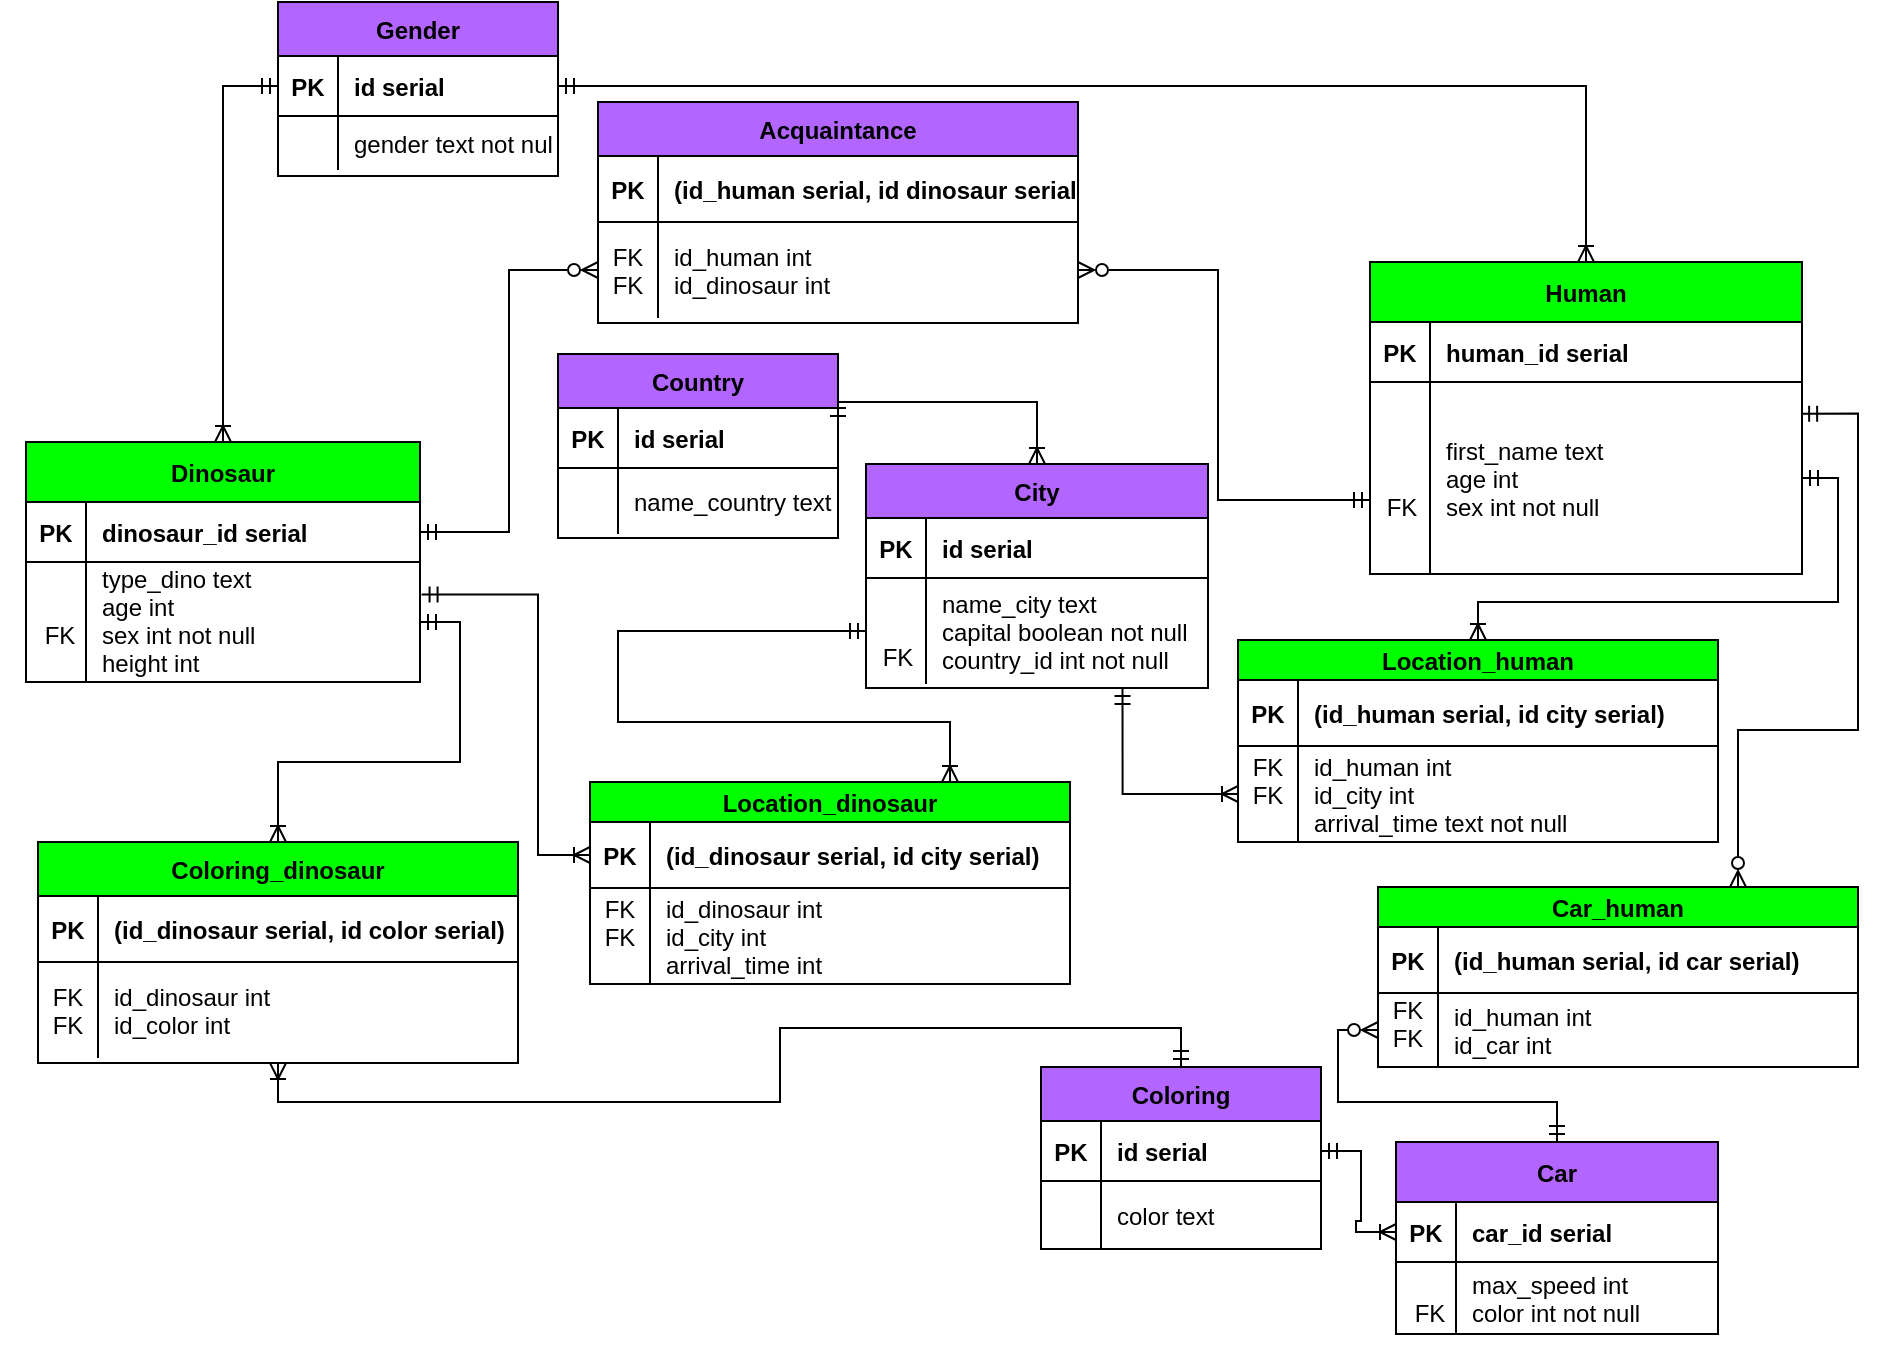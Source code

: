 <mxfile version="20.8.23" type="device"><diagram id="R2lEEEUBdFMjLlhIrx00" name="Page-1"><mxGraphModel dx="1081" dy="1781" grid="1" gridSize="10" guides="1" tooltips="1" connect="1" arrows="1" fold="1" page="1" pageScale="1" pageWidth="850" pageHeight="1100" math="0" shadow="0" extFonts="Permanent Marker^https://fonts.googleapis.com/css?family=Permanent+Marker"><root><mxCell id="0"/><mxCell id="1" parent="0"/><mxCell id="Q9vDkD0ujBMHijNPxwF6-95" style="edgeStyle=orthogonalEdgeStyle;rounded=0;orthogonalLoop=1;jettySize=auto;html=1;exitX=1;exitY=0.5;exitDx=0;exitDy=0;entryX=0;entryY=0.5;entryDx=0;entryDy=0;startArrow=ERmandOne;startFill=0;endArrow=ERzeroToMany;endFill=0;" parent="1" source="C-vyLk0tnHw3VtMMgP7b-24" target="Q9vDkD0ujBMHijNPxwF6-82" edge="1"><mxGeometry relative="1" as="geometry"/></mxCell><mxCell id="Q9vDkD0ujBMHijNPxwF6-114" style="edgeStyle=orthogonalEdgeStyle;rounded=0;orthogonalLoop=1;jettySize=auto;html=1;exitX=0.5;exitY=0;exitDx=0;exitDy=0;entryX=0;entryY=0.5;entryDx=0;entryDy=0;startArrow=ERoneToMany;startFill=0;endArrow=ERmandOne;endFill=0;" parent="1" source="C-vyLk0tnHw3VtMMgP7b-23" target="Q9vDkD0ujBMHijNPxwF6-51" edge="1"><mxGeometry relative="1" as="geometry"/></mxCell><mxCell id="C-vyLk0tnHw3VtMMgP7b-23" value="Dinosaur" style="shape=table;startSize=30;container=1;collapsible=1;childLayout=tableLayout;fixedRows=1;rowLines=0;fontStyle=1;align=center;resizeLast=1;fillColor=#00FF00;" parent="1" vertex="1"><mxGeometry x="34" y="30" width="197" height="120" as="geometry"/></mxCell><mxCell id="C-vyLk0tnHw3VtMMgP7b-24" value="" style="shape=partialRectangle;collapsible=0;dropTarget=0;pointerEvents=0;fillColor=none;points=[[0,0.5],[1,0.5]];portConstraint=eastwest;top=0;left=0;right=0;bottom=1;" parent="C-vyLk0tnHw3VtMMgP7b-23" vertex="1"><mxGeometry y="30" width="197" height="30" as="geometry"/></mxCell><mxCell id="C-vyLk0tnHw3VtMMgP7b-25" value="PK" style="shape=partialRectangle;overflow=hidden;connectable=0;fillColor=none;top=0;left=0;bottom=0;right=0;fontStyle=1;" parent="C-vyLk0tnHw3VtMMgP7b-24" vertex="1"><mxGeometry width="30" height="30" as="geometry"><mxRectangle width="30" height="30" as="alternateBounds"/></mxGeometry></mxCell><mxCell id="C-vyLk0tnHw3VtMMgP7b-26" value="dinosaur_id serial" style="shape=partialRectangle;overflow=hidden;connectable=0;fillColor=none;top=0;left=0;bottom=0;right=0;align=left;spacingLeft=6;fontStyle=1;" parent="C-vyLk0tnHw3VtMMgP7b-24" vertex="1"><mxGeometry x="30" width="167" height="30" as="geometry"><mxRectangle width="167" height="30" as="alternateBounds"/></mxGeometry></mxCell><mxCell id="C-vyLk0tnHw3VtMMgP7b-27" value="" style="shape=partialRectangle;collapsible=0;dropTarget=0;pointerEvents=0;fillColor=none;points=[[0,0.5],[1,0.5]];portConstraint=eastwest;top=0;left=0;right=0;bottom=0;" parent="C-vyLk0tnHw3VtMMgP7b-23" vertex="1"><mxGeometry y="60" width="197" height="60" as="geometry"/></mxCell><mxCell id="C-vyLk0tnHw3VtMMgP7b-28" value="" style="shape=partialRectangle;overflow=hidden;connectable=0;fillColor=none;top=0;left=0;bottom=0;right=0;" parent="C-vyLk0tnHw3VtMMgP7b-27" vertex="1"><mxGeometry width="30" height="60" as="geometry"><mxRectangle width="30" height="60" as="alternateBounds"/></mxGeometry></mxCell><mxCell id="C-vyLk0tnHw3VtMMgP7b-29" value="type_dino text&#10;age int&#10;sex int not null&#10;height int&#10;&#10;&#10;" style="shape=partialRectangle;overflow=hidden;connectable=0;fillColor=none;top=0;left=0;bottom=0;right=0;align=left;spacingLeft=6;" parent="C-vyLk0tnHw3VtMMgP7b-27" vertex="1"><mxGeometry x="30" width="167" height="60" as="geometry"><mxRectangle width="167" height="60" as="alternateBounds"/></mxGeometry></mxCell><mxCell id="Q9vDkD0ujBMHijNPxwF6-115" style="edgeStyle=orthogonalEdgeStyle;rounded=0;orthogonalLoop=1;jettySize=auto;html=1;exitX=0.5;exitY=0;exitDx=0;exitDy=0;entryX=1;entryY=0.5;entryDx=0;entryDy=0;startArrow=ERoneToMany;startFill=0;endArrow=ERmandOne;endFill=0;" parent="1" source="Q9vDkD0ujBMHijNPxwF6-22" target="Q9vDkD0ujBMHijNPxwF6-51" edge="1"><mxGeometry relative="1" as="geometry"/></mxCell><mxCell id="Q9vDkD0ujBMHijNPxwF6-22" value="Human" style="shape=table;startSize=30;container=1;collapsible=1;childLayout=tableLayout;fixedRows=1;rowLines=0;fontStyle=1;align=center;resizeLast=1;fillColor=#00FF00;" parent="1" vertex="1"><mxGeometry x="706" y="-60" width="216" height="156" as="geometry"/></mxCell><mxCell id="Q9vDkD0ujBMHijNPxwF6-23" value="" style="shape=partialRectangle;collapsible=0;dropTarget=0;pointerEvents=0;fillColor=none;points=[[0,0.5],[1,0.5]];portConstraint=eastwest;top=0;left=0;right=0;bottom=1;" parent="Q9vDkD0ujBMHijNPxwF6-22" vertex="1"><mxGeometry y="30" width="216" height="30" as="geometry"/></mxCell><mxCell id="Q9vDkD0ujBMHijNPxwF6-24" value="PK" style="shape=partialRectangle;overflow=hidden;connectable=0;fillColor=none;top=0;left=0;bottom=0;right=0;fontStyle=1;" parent="Q9vDkD0ujBMHijNPxwF6-23" vertex="1"><mxGeometry width="30" height="30" as="geometry"><mxRectangle width="30" height="30" as="alternateBounds"/></mxGeometry></mxCell><mxCell id="Q9vDkD0ujBMHijNPxwF6-25" value="human_id serial" style="shape=partialRectangle;overflow=hidden;connectable=0;fillColor=none;top=0;left=0;bottom=0;right=0;align=left;spacingLeft=6;fontStyle=1;" parent="Q9vDkD0ujBMHijNPxwF6-23" vertex="1"><mxGeometry x="30" width="186" height="30" as="geometry"><mxRectangle width="186" height="30" as="alternateBounds"/></mxGeometry></mxCell><mxCell id="Q9vDkD0ujBMHijNPxwF6-26" value="" style="shape=partialRectangle;collapsible=0;dropTarget=0;pointerEvents=0;fillColor=none;points=[[0,0.5],[1,0.5]];portConstraint=eastwest;top=0;left=0;right=0;bottom=0;" parent="Q9vDkD0ujBMHijNPxwF6-22" vertex="1"><mxGeometry y="60" width="216" height="96" as="geometry"/></mxCell><mxCell id="Q9vDkD0ujBMHijNPxwF6-27" value="" style="shape=partialRectangle;overflow=hidden;connectable=0;fillColor=none;top=0;left=0;bottom=0;right=0;" parent="Q9vDkD0ujBMHijNPxwF6-26" vertex="1"><mxGeometry width="30" height="96" as="geometry"><mxRectangle width="30" height="96" as="alternateBounds"/></mxGeometry></mxCell><mxCell id="Q9vDkD0ujBMHijNPxwF6-28" value="first_name text&#10;age int&#10;sex int not null" style="shape=partialRectangle;overflow=hidden;connectable=0;fillColor=none;top=0;left=0;bottom=0;right=0;align=left;spacingLeft=6;" parent="Q9vDkD0ujBMHijNPxwF6-26" vertex="1"><mxGeometry x="30" width="186" height="96" as="geometry"><mxRectangle width="186" height="96" as="alternateBounds"/></mxGeometry></mxCell><mxCell id="Q9vDkD0ujBMHijNPxwF6-31" value="FK" style="text;html=1;strokeColor=none;fillColor=none;align=center;verticalAlign=middle;whiteSpace=wrap;rounded=0;" parent="1" vertex="1"><mxGeometry x="21" y="112" width="60" height="30" as="geometry"/></mxCell><mxCell id="Q9vDkD0ujBMHijNPxwF6-33" value="FK" style="text;html=1;strokeColor=none;fillColor=none;align=center;verticalAlign=middle;whiteSpace=wrap;rounded=0;" parent="1" vertex="1"><mxGeometry x="692" y="48" width="60" height="30" as="geometry"/></mxCell><mxCell id="Q9vDkD0ujBMHijNPxwF6-36" value="Car" style="shape=table;startSize=30;container=1;collapsible=1;childLayout=tableLayout;fixedRows=1;rowLines=0;fontStyle=1;align=center;resizeLast=1;fillColor=#B266FF;" parent="1" vertex="1"><mxGeometry x="719" y="380" width="161" height="96" as="geometry"/></mxCell><mxCell id="Q9vDkD0ujBMHijNPxwF6-37" value="" style="shape=partialRectangle;collapsible=0;dropTarget=0;pointerEvents=0;fillColor=none;points=[[0,0.5],[1,0.5]];portConstraint=eastwest;top=0;left=0;right=0;bottom=1;" parent="Q9vDkD0ujBMHijNPxwF6-36" vertex="1"><mxGeometry y="30" width="161" height="30" as="geometry"/></mxCell><mxCell id="Q9vDkD0ujBMHijNPxwF6-38" value="PK" style="shape=partialRectangle;overflow=hidden;connectable=0;fillColor=none;top=0;left=0;bottom=0;right=0;fontStyle=1;" parent="Q9vDkD0ujBMHijNPxwF6-37" vertex="1"><mxGeometry width="30" height="30" as="geometry"><mxRectangle width="30" height="30" as="alternateBounds"/></mxGeometry></mxCell><mxCell id="Q9vDkD0ujBMHijNPxwF6-39" value="car_id serial" style="shape=partialRectangle;overflow=hidden;connectable=0;fillColor=none;top=0;left=0;bottom=0;right=0;align=left;spacingLeft=6;fontStyle=1;" parent="Q9vDkD0ujBMHijNPxwF6-37" vertex="1"><mxGeometry x="30" width="131" height="30" as="geometry"><mxRectangle width="131" height="30" as="alternateBounds"/></mxGeometry></mxCell><mxCell id="Q9vDkD0ujBMHijNPxwF6-40" value="" style="shape=partialRectangle;collapsible=0;dropTarget=0;pointerEvents=0;fillColor=none;points=[[0,0.5],[1,0.5]];portConstraint=eastwest;top=0;left=0;right=0;bottom=0;" parent="Q9vDkD0ujBMHijNPxwF6-36" vertex="1"><mxGeometry y="60" width="161" height="36" as="geometry"/></mxCell><mxCell id="Q9vDkD0ujBMHijNPxwF6-41" value="" style="shape=partialRectangle;overflow=hidden;connectable=0;fillColor=none;top=0;left=0;bottom=0;right=0;" parent="Q9vDkD0ujBMHijNPxwF6-40" vertex="1"><mxGeometry width="30" height="36" as="geometry"><mxRectangle width="30" height="36" as="alternateBounds"/></mxGeometry></mxCell><mxCell id="Q9vDkD0ujBMHijNPxwF6-42" value="max_speed int&#10;color int not null" style="shape=partialRectangle;overflow=hidden;connectable=0;fillColor=none;top=0;left=0;bottom=0;right=0;align=left;spacingLeft=6;" parent="Q9vDkD0ujBMHijNPxwF6-40" vertex="1"><mxGeometry x="30" width="131" height="36" as="geometry"><mxRectangle width="131" height="36" as="alternateBounds"/></mxGeometry></mxCell><mxCell id="Q9vDkD0ujBMHijNPxwF6-45" value="FK" style="text;html=1;strokeColor=none;fillColor=none;align=center;verticalAlign=middle;whiteSpace=wrap;rounded=0;" parent="1" vertex="1"><mxGeometry x="705.5" y="450.5" width="60" height="30" as="geometry"/></mxCell><mxCell id="Q9vDkD0ujBMHijNPxwF6-50" value="Gender" style="shape=table;startSize=27;container=1;collapsible=1;childLayout=tableLayout;fixedRows=1;rowLines=0;fontStyle=1;align=center;resizeLast=1;fillColor=#B266FF;" parent="1" vertex="1"><mxGeometry x="160" y="-190" width="140" height="87" as="geometry"/></mxCell><mxCell id="Q9vDkD0ujBMHijNPxwF6-51" value="" style="shape=partialRectangle;collapsible=0;dropTarget=0;pointerEvents=0;fillColor=none;points=[[0,0.5],[1,0.5]];portConstraint=eastwest;top=0;left=0;right=0;bottom=1;" parent="Q9vDkD0ujBMHijNPxwF6-50" vertex="1"><mxGeometry y="27" width="140" height="30" as="geometry"/></mxCell><mxCell id="Q9vDkD0ujBMHijNPxwF6-52" value="PK" style="shape=partialRectangle;overflow=hidden;connectable=0;fillColor=none;top=0;left=0;bottom=0;right=0;fontStyle=1;" parent="Q9vDkD0ujBMHijNPxwF6-51" vertex="1"><mxGeometry width="30" height="30" as="geometry"><mxRectangle width="30" height="30" as="alternateBounds"/></mxGeometry></mxCell><mxCell id="Q9vDkD0ujBMHijNPxwF6-53" value="id serial" style="shape=partialRectangle;overflow=hidden;connectable=0;fillColor=none;top=0;left=0;bottom=0;right=0;align=left;spacingLeft=6;fontStyle=1;" parent="Q9vDkD0ujBMHijNPxwF6-51" vertex="1"><mxGeometry x="30" width="110" height="30" as="geometry"><mxRectangle width="110" height="30" as="alternateBounds"/></mxGeometry></mxCell><mxCell id="Q9vDkD0ujBMHijNPxwF6-54" value="" style="shape=partialRectangle;collapsible=0;dropTarget=0;pointerEvents=0;fillColor=none;points=[[0,0.5],[1,0.5]];portConstraint=eastwest;top=0;left=0;right=0;bottom=0;" parent="Q9vDkD0ujBMHijNPxwF6-50" vertex="1"><mxGeometry y="57" width="140" height="27" as="geometry"/></mxCell><mxCell id="Q9vDkD0ujBMHijNPxwF6-55" value="" style="shape=partialRectangle;overflow=hidden;connectable=0;fillColor=none;top=0;left=0;bottom=0;right=0;" parent="Q9vDkD0ujBMHijNPxwF6-54" vertex="1"><mxGeometry width="30" height="27" as="geometry"><mxRectangle width="30" height="27" as="alternateBounds"/></mxGeometry></mxCell><mxCell id="Q9vDkD0ujBMHijNPxwF6-56" value="gender text not nul" style="shape=partialRectangle;overflow=hidden;connectable=0;fillColor=none;top=0;left=0;bottom=0;right=0;align=left;spacingLeft=6;" parent="Q9vDkD0ujBMHijNPxwF6-54" vertex="1"><mxGeometry x="30" width="110" height="27" as="geometry"><mxRectangle width="110" height="27" as="alternateBounds"/></mxGeometry></mxCell><mxCell id="Q9vDkD0ujBMHijNPxwF6-57" value="Country" style="shape=table;startSize=27;container=1;collapsible=1;childLayout=tableLayout;fixedRows=1;rowLines=0;fontStyle=1;align=center;resizeLast=1;fillColor=#B266FF;" parent="1" vertex="1"><mxGeometry x="300" y="-14" width="140" height="92" as="geometry"/></mxCell><mxCell id="Q9vDkD0ujBMHijNPxwF6-58" value="" style="shape=partialRectangle;collapsible=0;dropTarget=0;pointerEvents=0;fillColor=none;points=[[0,0.5],[1,0.5]];portConstraint=eastwest;top=0;left=0;right=0;bottom=1;" parent="Q9vDkD0ujBMHijNPxwF6-57" vertex="1"><mxGeometry y="27" width="140" height="30" as="geometry"/></mxCell><mxCell id="Q9vDkD0ujBMHijNPxwF6-59" value="PK" style="shape=partialRectangle;overflow=hidden;connectable=0;fillColor=none;top=0;left=0;bottom=0;right=0;fontStyle=1;" parent="Q9vDkD0ujBMHijNPxwF6-58" vertex="1"><mxGeometry width="30" height="30" as="geometry"><mxRectangle width="30" height="30" as="alternateBounds"/></mxGeometry></mxCell><mxCell id="Q9vDkD0ujBMHijNPxwF6-60" value="id serial" style="shape=partialRectangle;overflow=hidden;connectable=0;fillColor=none;top=0;left=0;bottom=0;right=0;align=left;spacingLeft=6;fontStyle=1;" parent="Q9vDkD0ujBMHijNPxwF6-58" vertex="1"><mxGeometry x="30" width="110" height="30" as="geometry"><mxRectangle width="110" height="30" as="alternateBounds"/></mxGeometry></mxCell><mxCell id="Q9vDkD0ujBMHijNPxwF6-61" value="" style="shape=partialRectangle;collapsible=0;dropTarget=0;pointerEvents=0;fillColor=none;points=[[0,0.5],[1,0.5]];portConstraint=eastwest;top=0;left=0;right=0;bottom=0;" parent="Q9vDkD0ujBMHijNPxwF6-57" vertex="1"><mxGeometry y="57" width="140" height="33" as="geometry"/></mxCell><mxCell id="Q9vDkD0ujBMHijNPxwF6-62" value="" style="shape=partialRectangle;overflow=hidden;connectable=0;fillColor=none;top=0;left=0;bottom=0;right=0;" parent="Q9vDkD0ujBMHijNPxwF6-61" vertex="1"><mxGeometry width="30" height="33" as="geometry"><mxRectangle width="30" height="33" as="alternateBounds"/></mxGeometry></mxCell><mxCell id="Q9vDkD0ujBMHijNPxwF6-63" value="name_country text" style="shape=partialRectangle;overflow=hidden;connectable=0;fillColor=none;top=0;left=0;bottom=0;right=0;align=left;spacingLeft=6;" parent="Q9vDkD0ujBMHijNPxwF6-61" vertex="1"><mxGeometry x="30" width="110" height="33" as="geometry"><mxRectangle width="110" height="33" as="alternateBounds"/></mxGeometry></mxCell><mxCell id="Q9vDkD0ujBMHijNPxwF6-64" value="Coloring" style="shape=table;startSize=27;container=1;collapsible=1;childLayout=tableLayout;fixedRows=1;rowLines=0;fontStyle=1;align=center;resizeLast=1;fillColor=#B266FF;" parent="1" vertex="1"><mxGeometry x="541.5" y="342.5" width="140" height="91" as="geometry"/></mxCell><mxCell id="Q9vDkD0ujBMHijNPxwF6-65" value="" style="shape=partialRectangle;collapsible=0;dropTarget=0;pointerEvents=0;fillColor=none;points=[[0,0.5],[1,0.5]];portConstraint=eastwest;top=0;left=0;right=0;bottom=1;" parent="Q9vDkD0ujBMHijNPxwF6-64" vertex="1"><mxGeometry y="27" width="140" height="30" as="geometry"/></mxCell><mxCell id="Q9vDkD0ujBMHijNPxwF6-66" value="PK" style="shape=partialRectangle;overflow=hidden;connectable=0;fillColor=none;top=0;left=0;bottom=0;right=0;fontStyle=1;" parent="Q9vDkD0ujBMHijNPxwF6-65" vertex="1"><mxGeometry width="30" height="30" as="geometry"><mxRectangle width="30" height="30" as="alternateBounds"/></mxGeometry></mxCell><mxCell id="Q9vDkD0ujBMHijNPxwF6-67" value="id serial" style="shape=partialRectangle;overflow=hidden;connectable=0;fillColor=none;top=0;left=0;bottom=0;right=0;align=left;spacingLeft=6;fontStyle=1;" parent="Q9vDkD0ujBMHijNPxwF6-65" vertex="1"><mxGeometry x="30" width="110" height="30" as="geometry"><mxRectangle width="110" height="30" as="alternateBounds"/></mxGeometry></mxCell><mxCell id="Q9vDkD0ujBMHijNPxwF6-68" value="" style="shape=partialRectangle;collapsible=0;dropTarget=0;pointerEvents=0;fillColor=none;points=[[0,0.5],[1,0.5]];portConstraint=eastwest;top=0;left=0;right=0;bottom=0;" parent="Q9vDkD0ujBMHijNPxwF6-64" vertex="1"><mxGeometry y="57" width="140" height="34" as="geometry"/></mxCell><mxCell id="Q9vDkD0ujBMHijNPxwF6-69" value="" style="shape=partialRectangle;overflow=hidden;connectable=0;fillColor=none;top=0;left=0;bottom=0;right=0;" parent="Q9vDkD0ujBMHijNPxwF6-68" vertex="1"><mxGeometry width="30" height="34" as="geometry"><mxRectangle width="30" height="34" as="alternateBounds"/></mxGeometry></mxCell><mxCell id="Q9vDkD0ujBMHijNPxwF6-70" value="color text" style="shape=partialRectangle;overflow=hidden;connectable=0;fillColor=none;top=0;left=0;bottom=0;right=0;align=left;spacingLeft=6;" parent="Q9vDkD0ujBMHijNPxwF6-68" vertex="1"><mxGeometry x="30" width="110" height="34" as="geometry"><mxRectangle width="110" height="34" as="alternateBounds"/></mxGeometry></mxCell><mxCell id="Q9vDkD0ujBMHijNPxwF6-78" value="Acquaintance" style="shape=table;startSize=27;container=1;collapsible=1;childLayout=tableLayout;fixedRows=1;rowLines=0;fontStyle=1;align=center;resizeLast=1;fillColor=#B266FF;" parent="1" vertex="1"><mxGeometry x="320" y="-140" width="240" height="110.5" as="geometry"/></mxCell><mxCell id="Q9vDkD0ujBMHijNPxwF6-79" value="" style="shape=partialRectangle;collapsible=0;dropTarget=0;pointerEvents=0;fillColor=none;points=[[0,0.5],[1,0.5]];portConstraint=eastwest;top=0;left=0;right=0;bottom=1;" parent="Q9vDkD0ujBMHijNPxwF6-78" vertex="1"><mxGeometry y="27" width="240" height="33" as="geometry"/></mxCell><mxCell id="Q9vDkD0ujBMHijNPxwF6-80" value="PK" style="shape=partialRectangle;overflow=hidden;connectable=0;fillColor=none;top=0;left=0;bottom=0;right=0;fontStyle=1;" parent="Q9vDkD0ujBMHijNPxwF6-79" vertex="1"><mxGeometry width="30" height="33" as="geometry"><mxRectangle width="30" height="33" as="alternateBounds"/></mxGeometry></mxCell><mxCell id="Q9vDkD0ujBMHijNPxwF6-81" value="(id_human serial, id dinosaur serial)" style="shape=partialRectangle;overflow=hidden;connectable=0;fillColor=none;top=0;left=0;bottom=0;right=0;align=left;spacingLeft=6;fontStyle=1;" parent="Q9vDkD0ujBMHijNPxwF6-79" vertex="1"><mxGeometry x="30" width="210" height="33" as="geometry"><mxRectangle width="210" height="33" as="alternateBounds"/></mxGeometry></mxCell><mxCell id="Q9vDkD0ujBMHijNPxwF6-82" value="" style="shape=partialRectangle;collapsible=0;dropTarget=0;pointerEvents=0;fillColor=none;points=[[0,0.5],[1,0.5]];portConstraint=eastwest;top=0;left=0;right=0;bottom=0;" parent="Q9vDkD0ujBMHijNPxwF6-78" vertex="1"><mxGeometry y="60" width="240" height="48" as="geometry"/></mxCell><mxCell id="Q9vDkD0ujBMHijNPxwF6-83" value="FK&#10;FK" style="shape=partialRectangle;overflow=hidden;connectable=0;fillColor=none;top=0;left=0;bottom=0;right=0;" parent="Q9vDkD0ujBMHijNPxwF6-82" vertex="1"><mxGeometry width="30" height="48" as="geometry"><mxRectangle width="30" height="48" as="alternateBounds"/></mxGeometry></mxCell><mxCell id="Q9vDkD0ujBMHijNPxwF6-84" value="id_human int&#10;id_dinosaur int" style="shape=partialRectangle;overflow=hidden;connectable=0;fillColor=none;top=0;left=0;bottom=0;right=0;align=left;spacingLeft=6;" parent="Q9vDkD0ujBMHijNPxwF6-82" vertex="1"><mxGeometry x="30" width="210" height="48" as="geometry"><mxRectangle width="210" height="48" as="alternateBounds"/></mxGeometry></mxCell><mxCell id="Q9vDkD0ujBMHijNPxwF6-96" style="edgeStyle=orthogonalEdgeStyle;rounded=0;orthogonalLoop=1;jettySize=auto;html=1;startArrow=ERmandOne;startFill=0;endArrow=ERzeroToMany;endFill=0;entryX=1;entryY=0.5;entryDx=0;entryDy=0;" parent="1" target="Q9vDkD0ujBMHijNPxwF6-82" edge="1"><mxGeometry relative="1" as="geometry"><mxPoint x="706" y="59" as="sourcePoint"/><mxPoint x="500" y="59" as="targetPoint"/><Array as="points"><mxPoint x="630" y="59"/><mxPoint x="630" y="-56"/></Array></mxGeometry></mxCell><mxCell id="Q9vDkD0ujBMHijNPxwF6-105" value="City" style="shape=table;startSize=27;container=1;collapsible=1;childLayout=tableLayout;fixedRows=1;rowLines=0;fontStyle=1;align=center;resizeLast=1;fillColor=#B266FF;" parent="1" vertex="1"><mxGeometry x="454" y="41" width="171" height="112" as="geometry"/></mxCell><mxCell id="Q9vDkD0ujBMHijNPxwF6-106" value="" style="shape=partialRectangle;collapsible=0;dropTarget=0;pointerEvents=0;fillColor=none;points=[[0,0.5],[1,0.5]];portConstraint=eastwest;top=0;left=0;right=0;bottom=1;" parent="Q9vDkD0ujBMHijNPxwF6-105" vertex="1"><mxGeometry y="27" width="171" height="30" as="geometry"/></mxCell><mxCell id="Q9vDkD0ujBMHijNPxwF6-107" value="PK" style="shape=partialRectangle;overflow=hidden;connectable=0;fillColor=none;top=0;left=0;bottom=0;right=0;fontStyle=1;" parent="Q9vDkD0ujBMHijNPxwF6-106" vertex="1"><mxGeometry width="30" height="30" as="geometry"><mxRectangle width="30" height="30" as="alternateBounds"/></mxGeometry></mxCell><mxCell id="Q9vDkD0ujBMHijNPxwF6-108" value="id serial" style="shape=partialRectangle;overflow=hidden;connectable=0;fillColor=none;top=0;left=0;bottom=0;right=0;align=left;spacingLeft=6;fontStyle=1;" parent="Q9vDkD0ujBMHijNPxwF6-106" vertex="1"><mxGeometry x="30" width="141" height="30" as="geometry"><mxRectangle width="141" height="30" as="alternateBounds"/></mxGeometry></mxCell><mxCell id="Q9vDkD0ujBMHijNPxwF6-109" value="" style="shape=partialRectangle;collapsible=0;dropTarget=0;pointerEvents=0;fillColor=none;points=[[0,0.5],[1,0.5]];portConstraint=eastwest;top=0;left=0;right=0;bottom=0;" parent="Q9vDkD0ujBMHijNPxwF6-105" vertex="1"><mxGeometry y="57" width="171" height="53" as="geometry"/></mxCell><mxCell id="Q9vDkD0ujBMHijNPxwF6-110" value="" style="shape=partialRectangle;overflow=hidden;connectable=0;fillColor=none;top=0;left=0;bottom=0;right=0;" parent="Q9vDkD0ujBMHijNPxwF6-109" vertex="1"><mxGeometry width="30" height="53" as="geometry"><mxRectangle width="30" height="53" as="alternateBounds"/></mxGeometry></mxCell><mxCell id="Q9vDkD0ujBMHijNPxwF6-111" value="name_city text&#10;capital boolean not null&#10;country_id int not null" style="shape=partialRectangle;overflow=hidden;connectable=0;fillColor=none;top=0;left=0;bottom=0;right=0;align=left;spacingLeft=6;" parent="Q9vDkD0ujBMHijNPxwF6-109" vertex="1"><mxGeometry x="30" width="141" height="53" as="geometry"><mxRectangle width="141" height="53" as="alternateBounds"/></mxGeometry></mxCell><mxCell id="Q9vDkD0ujBMHijNPxwF6-112" style="edgeStyle=orthogonalEdgeStyle;rounded=0;orthogonalLoop=1;jettySize=auto;html=1;exitX=0.5;exitY=0;exitDx=0;exitDy=0;startArrow=ERoneToMany;startFill=0;endArrow=ERmandOne;endFill=0;entryX=1;entryY=0.25;entryDx=0;entryDy=0;" parent="1" source="Q9vDkD0ujBMHijNPxwF6-105" edge="1" target="Q9vDkD0ujBMHijNPxwF6-57"><mxGeometry relative="1" as="geometry"><mxPoint x="440" y="60" as="targetPoint"/><Array as="points"><mxPoint x="540" y="10"/><mxPoint x="440" y="10"/></Array></mxGeometry></mxCell><mxCell id="Q9vDkD0ujBMHijNPxwF6-113" style="edgeStyle=orthogonalEdgeStyle;rounded=0;orthogonalLoop=1;jettySize=auto;html=1;exitX=1;exitY=0.5;exitDx=0;exitDy=0;entryX=0;entryY=0.5;entryDx=0;entryDy=0;startArrow=ERmandOne;startFill=0;endArrow=ERoneToMany;endFill=0;" parent="1" source="Q9vDkD0ujBMHijNPxwF6-65" target="Q9vDkD0ujBMHijNPxwF6-37" edge="1"><mxGeometry relative="1" as="geometry"/></mxCell><mxCell id="Q9vDkD0ujBMHijNPxwF6-123" value="FK" style="text;html=1;strokeColor=none;fillColor=none;align=center;verticalAlign=middle;whiteSpace=wrap;rounded=0;" parent="1" vertex="1"><mxGeometry x="440" y="123" width="60" height="30" as="geometry"/></mxCell><mxCell id="WcsKNOB6UqM5gvE7dry0-9" value="Coloring_dinosaur" style="shape=table;startSize=27;container=1;collapsible=1;childLayout=tableLayout;fixedRows=1;rowLines=0;fontStyle=1;align=center;resizeLast=1;fillColor=#00FF00;" vertex="1" parent="1"><mxGeometry x="40" y="230" width="240" height="110.5" as="geometry"/></mxCell><mxCell id="WcsKNOB6UqM5gvE7dry0-10" value="" style="shape=partialRectangle;collapsible=0;dropTarget=0;pointerEvents=0;fillColor=none;points=[[0,0.5],[1,0.5]];portConstraint=eastwest;top=0;left=0;right=0;bottom=1;" vertex="1" parent="WcsKNOB6UqM5gvE7dry0-9"><mxGeometry y="27" width="240" height="33" as="geometry"/></mxCell><mxCell id="WcsKNOB6UqM5gvE7dry0-11" value="PK" style="shape=partialRectangle;overflow=hidden;connectable=0;fillColor=none;top=0;left=0;bottom=0;right=0;fontStyle=1;" vertex="1" parent="WcsKNOB6UqM5gvE7dry0-10"><mxGeometry width="30" height="33" as="geometry"><mxRectangle width="30" height="33" as="alternateBounds"/></mxGeometry></mxCell><mxCell id="WcsKNOB6UqM5gvE7dry0-12" value="(id_dinosaur serial, id color serial)" style="shape=partialRectangle;overflow=hidden;connectable=0;fillColor=none;top=0;left=0;bottom=0;right=0;align=left;spacingLeft=6;fontStyle=1;" vertex="1" parent="WcsKNOB6UqM5gvE7dry0-10"><mxGeometry x="30" width="210" height="33" as="geometry"><mxRectangle width="210" height="33" as="alternateBounds"/></mxGeometry></mxCell><mxCell id="WcsKNOB6UqM5gvE7dry0-13" value="" style="shape=partialRectangle;collapsible=0;dropTarget=0;pointerEvents=0;fillColor=none;points=[[0,0.5],[1,0.5]];portConstraint=eastwest;top=0;left=0;right=0;bottom=0;" vertex="1" parent="WcsKNOB6UqM5gvE7dry0-9"><mxGeometry y="60" width="240" height="48" as="geometry"/></mxCell><mxCell id="WcsKNOB6UqM5gvE7dry0-14" value="FK&#10;FK" style="shape=partialRectangle;overflow=hidden;connectable=0;fillColor=none;top=0;left=0;bottom=0;right=0;" vertex="1" parent="WcsKNOB6UqM5gvE7dry0-13"><mxGeometry width="30" height="48" as="geometry"><mxRectangle width="30" height="48" as="alternateBounds"/></mxGeometry></mxCell><mxCell id="WcsKNOB6UqM5gvE7dry0-15" value="id_dinosaur int&#10;id_color int" style="shape=partialRectangle;overflow=hidden;connectable=0;fillColor=none;top=0;left=0;bottom=0;right=0;align=left;spacingLeft=6;" vertex="1" parent="WcsKNOB6UqM5gvE7dry0-13"><mxGeometry x="30" width="210" height="48" as="geometry"><mxRectangle width="210" height="48" as="alternateBounds"/></mxGeometry></mxCell><mxCell id="WcsKNOB6UqM5gvE7dry0-16" style="edgeStyle=orthogonalEdgeStyle;rounded=0;orthogonalLoop=1;jettySize=auto;html=1;exitX=1;exitY=0.5;exitDx=0;exitDy=0;startArrow=ERmandOne;startFill=0;endArrow=ERoneToMany;endFill=0;" edge="1" parent="1" source="C-vyLk0tnHw3VtMMgP7b-27" target="WcsKNOB6UqM5gvE7dry0-9"><mxGeometry relative="1" as="geometry"><mxPoint x="241" y="85" as="sourcePoint"/><mxPoint x="330" y="-46" as="targetPoint"/></mxGeometry></mxCell><mxCell id="WcsKNOB6UqM5gvE7dry0-17" style="edgeStyle=orthogonalEdgeStyle;rounded=0;orthogonalLoop=1;jettySize=auto;html=1;exitX=0.5;exitY=0;exitDx=0;exitDy=0;entryX=0.5;entryY=1;entryDx=0;entryDy=0;startArrow=ERmandOne;startFill=0;endArrow=ERoneToMany;endFill=0;" edge="1" parent="1" source="Q9vDkD0ujBMHijNPxwF6-64" target="WcsKNOB6UqM5gvE7dry0-9"><mxGeometry relative="1" as="geometry"><mxPoint x="251" y="95" as="sourcePoint"/><mxPoint x="340" y="-36" as="targetPoint"/><Array as="points"><mxPoint x="612" y="323"/><mxPoint x="411" y="323"/><mxPoint x="411" y="360"/><mxPoint x="160" y="360"/></Array></mxGeometry></mxCell><mxCell id="WcsKNOB6UqM5gvE7dry0-18" value="Location_dinosaur" style="shape=table;startSize=20;container=1;collapsible=1;childLayout=tableLayout;fixedRows=1;rowLines=0;fontStyle=1;align=center;resizeLast=1;fillColor=#00FF00;" vertex="1" parent="1"><mxGeometry x="316" y="200" width="240" height="101" as="geometry"/></mxCell><mxCell id="WcsKNOB6UqM5gvE7dry0-19" value="" style="shape=partialRectangle;collapsible=0;dropTarget=0;pointerEvents=0;fillColor=none;points=[[0,0.5],[1,0.5]];portConstraint=eastwest;top=0;left=0;right=0;bottom=1;" vertex="1" parent="WcsKNOB6UqM5gvE7dry0-18"><mxGeometry y="20" width="240" height="33" as="geometry"/></mxCell><mxCell id="WcsKNOB6UqM5gvE7dry0-20" value="PK" style="shape=partialRectangle;overflow=hidden;connectable=0;fillColor=none;top=0;left=0;bottom=0;right=0;fontStyle=1;" vertex="1" parent="WcsKNOB6UqM5gvE7dry0-19"><mxGeometry width="30" height="33" as="geometry"><mxRectangle width="30" height="33" as="alternateBounds"/></mxGeometry></mxCell><mxCell id="WcsKNOB6UqM5gvE7dry0-21" value="(id_dinosaur serial, id city serial)" style="shape=partialRectangle;overflow=hidden;connectable=0;fillColor=none;top=0;left=0;bottom=0;right=0;align=left;spacingLeft=6;fontStyle=1;" vertex="1" parent="WcsKNOB6UqM5gvE7dry0-19"><mxGeometry x="30" width="210" height="33" as="geometry"><mxRectangle width="210" height="33" as="alternateBounds"/></mxGeometry></mxCell><mxCell id="WcsKNOB6UqM5gvE7dry0-22" value="" style="shape=partialRectangle;collapsible=0;dropTarget=0;pointerEvents=0;fillColor=none;points=[[0,0.5],[1,0.5]];portConstraint=eastwest;top=0;left=0;right=0;bottom=0;" vertex="1" parent="WcsKNOB6UqM5gvE7dry0-18"><mxGeometry y="53" width="240" height="48" as="geometry"/></mxCell><mxCell id="WcsKNOB6UqM5gvE7dry0-23" value="FK&#10;FK&#10;" style="shape=partialRectangle;overflow=hidden;connectable=0;fillColor=none;top=0;left=0;bottom=0;right=0;" vertex="1" parent="WcsKNOB6UqM5gvE7dry0-22"><mxGeometry width="30" height="48" as="geometry"><mxRectangle width="30" height="48" as="alternateBounds"/></mxGeometry></mxCell><mxCell id="WcsKNOB6UqM5gvE7dry0-24" value="id_dinosaur int&#10;id_city int&#10;arrival_time int" style="shape=partialRectangle;overflow=hidden;connectable=0;fillColor=none;top=0;left=0;bottom=0;right=0;align=left;spacingLeft=6;" vertex="1" parent="WcsKNOB6UqM5gvE7dry0-22"><mxGeometry x="30" width="210" height="48" as="geometry"><mxRectangle width="210" height="48" as="alternateBounds"/></mxGeometry></mxCell><mxCell id="WcsKNOB6UqM5gvE7dry0-25" style="edgeStyle=orthogonalEdgeStyle;rounded=0;orthogonalLoop=1;jettySize=auto;html=1;startArrow=ERmandOne;startFill=0;endArrow=ERoneToMany;endFill=0;entryX=0;entryY=0.5;entryDx=0;entryDy=0;exitX=1.004;exitY=0.27;exitDx=0;exitDy=0;exitPerimeter=0;" edge="1" parent="1" source="C-vyLk0tnHw3VtMMgP7b-27" target="WcsKNOB6UqM5gvE7dry0-19"><mxGeometry relative="1" as="geometry"><mxPoint x="260" y="100" as="sourcePoint"/><mxPoint x="170" y="240" as="targetPoint"/><Array as="points"><mxPoint x="290" y="106"/><mxPoint x="290" y="237"/></Array></mxGeometry></mxCell><mxCell id="WcsKNOB6UqM5gvE7dry0-26" style="edgeStyle=orthogonalEdgeStyle;rounded=0;orthogonalLoop=1;jettySize=auto;html=1;exitX=0;exitY=0.5;exitDx=0;exitDy=0;startArrow=ERmandOne;startFill=0;endArrow=ERoneToMany;endFill=0;entryX=0.75;entryY=0;entryDx=0;entryDy=0;" edge="1" parent="1" source="Q9vDkD0ujBMHijNPxwF6-109" target="WcsKNOB6UqM5gvE7dry0-18"><mxGeometry relative="1" as="geometry"><mxPoint x="241" y="116" as="sourcePoint"/><mxPoint x="326" y="286" as="targetPoint"/><Array as="points"><mxPoint x="330" y="124"/><mxPoint x="330" y="170"/><mxPoint x="496" y="170"/></Array></mxGeometry></mxCell><mxCell id="WcsKNOB6UqM5gvE7dry0-27" value="Location_human" style="shape=table;startSize=20;container=1;collapsible=1;childLayout=tableLayout;fixedRows=1;rowLines=0;fontStyle=1;align=center;resizeLast=1;fillColor=#00FF00;" vertex="1" parent="1"><mxGeometry x="640" y="129" width="240" height="101" as="geometry"/></mxCell><mxCell id="WcsKNOB6UqM5gvE7dry0-28" value="" style="shape=partialRectangle;collapsible=0;dropTarget=0;pointerEvents=0;fillColor=none;points=[[0,0.5],[1,0.5]];portConstraint=eastwest;top=0;left=0;right=0;bottom=1;" vertex="1" parent="WcsKNOB6UqM5gvE7dry0-27"><mxGeometry y="20" width="240" height="33" as="geometry"/></mxCell><mxCell id="WcsKNOB6UqM5gvE7dry0-29" value="PK" style="shape=partialRectangle;overflow=hidden;connectable=0;fillColor=none;top=0;left=0;bottom=0;right=0;fontStyle=1;" vertex="1" parent="WcsKNOB6UqM5gvE7dry0-28"><mxGeometry width="30" height="33" as="geometry"><mxRectangle width="30" height="33" as="alternateBounds"/></mxGeometry></mxCell><mxCell id="WcsKNOB6UqM5gvE7dry0-30" value="(id_human serial, id city serial)" style="shape=partialRectangle;overflow=hidden;connectable=0;fillColor=none;top=0;left=0;bottom=0;right=0;align=left;spacingLeft=6;fontStyle=1;" vertex="1" parent="WcsKNOB6UqM5gvE7dry0-28"><mxGeometry x="30" width="210" height="33" as="geometry"><mxRectangle width="210" height="33" as="alternateBounds"/></mxGeometry></mxCell><mxCell id="WcsKNOB6UqM5gvE7dry0-31" value="" style="shape=partialRectangle;collapsible=0;dropTarget=0;pointerEvents=0;fillColor=none;points=[[0,0.5],[1,0.5]];portConstraint=eastwest;top=0;left=0;right=0;bottom=0;" vertex="1" parent="WcsKNOB6UqM5gvE7dry0-27"><mxGeometry y="53" width="240" height="48" as="geometry"/></mxCell><mxCell id="WcsKNOB6UqM5gvE7dry0-32" value="FK&#10;FK&#10;" style="shape=partialRectangle;overflow=hidden;connectable=0;fillColor=none;top=0;left=0;bottom=0;right=0;" vertex="1" parent="WcsKNOB6UqM5gvE7dry0-31"><mxGeometry width="30" height="48" as="geometry"><mxRectangle width="30" height="48" as="alternateBounds"/></mxGeometry></mxCell><mxCell id="WcsKNOB6UqM5gvE7dry0-33" value="id_human int&#10;id_city int&#10;arrival_time text not null" style="shape=partialRectangle;overflow=hidden;connectable=0;fillColor=none;top=0;left=0;bottom=0;right=0;align=left;spacingLeft=6;" vertex="1" parent="WcsKNOB6UqM5gvE7dry0-31"><mxGeometry x="30" width="210" height="48" as="geometry"><mxRectangle width="210" height="48" as="alternateBounds"/></mxGeometry></mxCell><mxCell id="WcsKNOB6UqM5gvE7dry0-34" style="edgeStyle=orthogonalEdgeStyle;rounded=0;orthogonalLoop=1;jettySize=auto;html=1;startArrow=ERmandOne;startFill=0;endArrow=ERoneToMany;endFill=0;entryX=0.5;entryY=0;entryDx=0;entryDy=0;exitX=1;exitY=0.5;exitDx=0;exitDy=0;" edge="1" parent="1" source="Q9vDkD0ujBMHijNPxwF6-26" target="WcsKNOB6UqM5gvE7dry0-27"><mxGeometry relative="1" as="geometry"><mxPoint x="760" y="130" as="sourcePoint"/><mxPoint x="776" y="200" as="targetPoint"/><Array as="points"><mxPoint x="940" y="48"/><mxPoint x="940" y="110"/><mxPoint x="760" y="110"/></Array></mxGeometry></mxCell><mxCell id="WcsKNOB6UqM5gvE7dry0-35" style="edgeStyle=orthogonalEdgeStyle;rounded=0;orthogonalLoop=1;jettySize=auto;html=1;exitX=0.75;exitY=1;exitDx=0;exitDy=0;startArrow=ERmandOne;startFill=0;endArrow=ERoneToMany;endFill=0;entryX=0;entryY=0.5;entryDx=0;entryDy=0;" edge="1" parent="1" source="Q9vDkD0ujBMHijNPxwF6-105" target="WcsKNOB6UqM5gvE7dry0-31"><mxGeometry relative="1" as="geometry"><mxPoint x="674" y="361" as="sourcePoint"/><mxPoint x="716" y="436" as="targetPoint"/><Array as="points"><mxPoint x="582" y="206"/></Array></mxGeometry></mxCell><mxCell id="WcsKNOB6UqM5gvE7dry0-36" value="Car_human" style="shape=table;startSize=20;container=1;collapsible=1;childLayout=tableLayout;fixedRows=1;rowLines=0;fontStyle=1;align=center;resizeLast=1;fillColor=#00FF00;" vertex="1" parent="1"><mxGeometry x="710" y="252.5" width="240" height="90" as="geometry"/></mxCell><mxCell id="WcsKNOB6UqM5gvE7dry0-37" value="" style="shape=partialRectangle;collapsible=0;dropTarget=0;pointerEvents=0;fillColor=none;points=[[0,0.5],[1,0.5]];portConstraint=eastwest;top=0;left=0;right=0;bottom=1;" vertex="1" parent="WcsKNOB6UqM5gvE7dry0-36"><mxGeometry y="20" width="240" height="33" as="geometry"/></mxCell><mxCell id="WcsKNOB6UqM5gvE7dry0-38" value="PK" style="shape=partialRectangle;overflow=hidden;connectable=0;fillColor=none;top=0;left=0;bottom=0;right=0;fontStyle=1;" vertex="1" parent="WcsKNOB6UqM5gvE7dry0-37"><mxGeometry width="30" height="33" as="geometry"><mxRectangle width="30" height="33" as="alternateBounds"/></mxGeometry></mxCell><mxCell id="WcsKNOB6UqM5gvE7dry0-39" value="(id_human serial, id car serial)" style="shape=partialRectangle;overflow=hidden;connectable=0;fillColor=none;top=0;left=0;bottom=0;right=0;align=left;spacingLeft=6;fontStyle=1;" vertex="1" parent="WcsKNOB6UqM5gvE7dry0-37"><mxGeometry x="30" width="210" height="33" as="geometry"><mxRectangle width="210" height="33" as="alternateBounds"/></mxGeometry></mxCell><mxCell id="WcsKNOB6UqM5gvE7dry0-40" value="" style="shape=partialRectangle;collapsible=0;dropTarget=0;pointerEvents=0;fillColor=none;points=[[0,0.5],[1,0.5]];portConstraint=eastwest;top=0;left=0;right=0;bottom=0;" vertex="1" parent="WcsKNOB6UqM5gvE7dry0-36"><mxGeometry y="53" width="240" height="37" as="geometry"/></mxCell><mxCell id="WcsKNOB6UqM5gvE7dry0-41" value="FK&#10;FK&#10;" style="shape=partialRectangle;overflow=hidden;connectable=0;fillColor=none;top=0;left=0;bottom=0;right=0;" vertex="1" parent="WcsKNOB6UqM5gvE7dry0-40"><mxGeometry width="30" height="37" as="geometry"><mxRectangle width="30" height="37" as="alternateBounds"/></mxGeometry></mxCell><mxCell id="WcsKNOB6UqM5gvE7dry0-42" value="id_human int&#10;id_car int" style="shape=partialRectangle;overflow=hidden;connectable=0;fillColor=none;top=0;left=0;bottom=0;right=0;align=left;spacingLeft=6;" vertex="1" parent="WcsKNOB6UqM5gvE7dry0-40"><mxGeometry x="30" width="210" height="37" as="geometry"><mxRectangle width="210" height="37" as="alternateBounds"/></mxGeometry></mxCell><mxCell id="WcsKNOB6UqM5gvE7dry0-43" style="edgeStyle=orthogonalEdgeStyle;rounded=0;orthogonalLoop=1;jettySize=auto;html=1;entryX=0.75;entryY=0;entryDx=0;entryDy=0;startArrow=ERmandOne;startFill=0;endArrow=ERzeroToMany;endFill=0;exitX=0.998;exitY=0.165;exitDx=0;exitDy=0;exitPerimeter=0;" edge="1" parent="1" source="Q9vDkD0ujBMHijNPxwF6-26" target="WcsKNOB6UqM5gvE7dry0-36"><mxGeometry relative="1" as="geometry"><mxPoint x="960" y="30" as="sourcePoint"/><mxPoint x="729" y="435" as="targetPoint"/><Array as="points"><mxPoint x="950" y="16"/><mxPoint x="950" y="174"/><mxPoint x="890" y="174"/></Array></mxGeometry></mxCell><mxCell id="WcsKNOB6UqM5gvE7dry0-44" style="edgeStyle=orthogonalEdgeStyle;rounded=0;orthogonalLoop=1;jettySize=auto;html=1;exitX=0.5;exitY=0;exitDx=0;exitDy=0;entryX=0;entryY=0.5;entryDx=0;entryDy=0;startArrow=ERmandOne;startFill=0;endArrow=ERzeroToMany;endFill=0;" edge="1" parent="1" source="Q9vDkD0ujBMHijNPxwF6-36" target="WcsKNOB6UqM5gvE7dry0-40"><mxGeometry relative="1" as="geometry"><mxPoint x="702" y="405" as="sourcePoint"/><mxPoint x="739" y="445" as="targetPoint"/></mxGeometry></mxCell></root></mxGraphModel></diagram></mxfile>